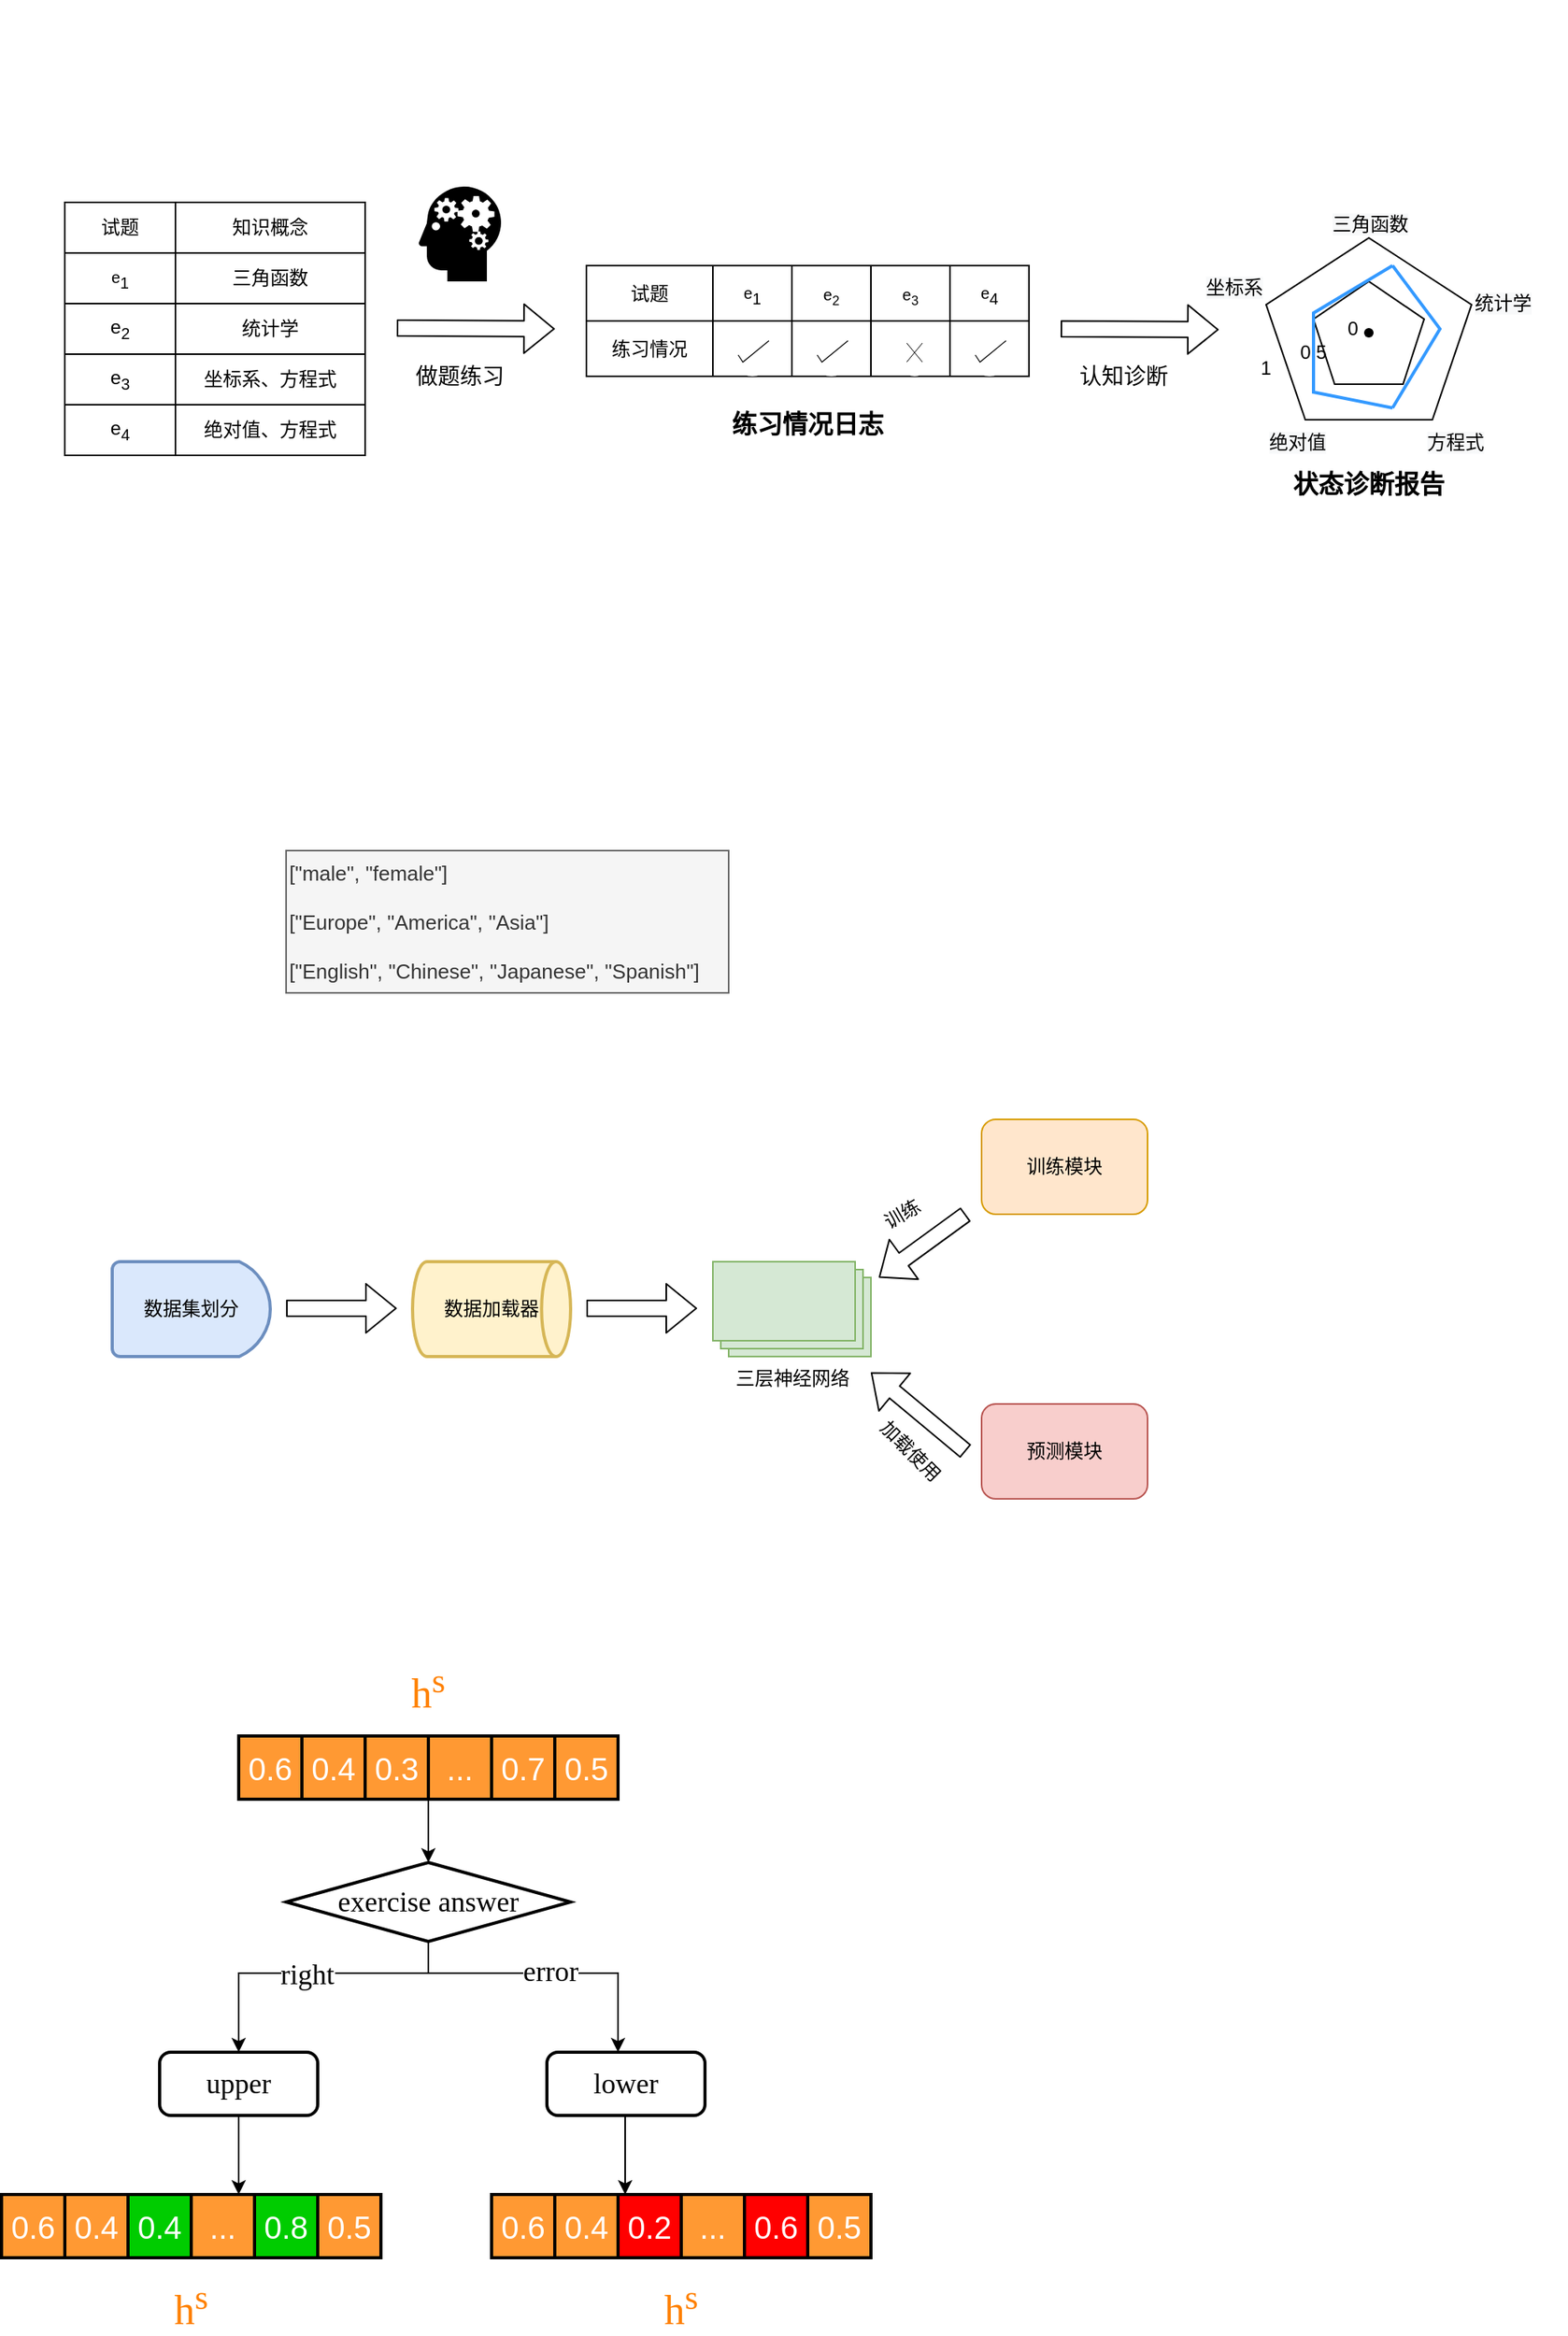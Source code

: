 <mxfile version="14.6.13" type="github">
  <diagram id="WIb8dC19WEZNupY6U4wO" name="Page-1">
    <mxGraphModel dx="1209" dy="749" grid="1" gridSize="10" guides="1" tooltips="1" connect="1" arrows="1" fold="1" page="1" pageScale="1" pageWidth="827" pageHeight="1169" math="0" shadow="0">
      <root>
        <mxCell id="0" />
        <mxCell id="1" parent="0" />
        <mxCell id="kRK_aA-54_VkBkXTAaHv-73" value="" style="whiteSpace=wrap;html=1;shape=mxgraph.basic.pentagon;strokeColor=#000000;fillColor=#FFFFFF;gradientColor=none;" parent="1" vertex="1">
          <mxGeometry x="850" y="412.5" width="130" height="115" as="geometry" />
        </mxCell>
        <mxCell id="kRK_aA-54_VkBkXTAaHv-6" value="" style="shape=table;html=1;whiteSpace=wrap;startSize=0;container=1;collapsible=0;childLayout=tableLayout;" parent="1" vertex="1">
          <mxGeometry x="90" y="390" width="190" height="160" as="geometry" />
        </mxCell>
        <mxCell id="kRK_aA-54_VkBkXTAaHv-7" value="" style="shape=partialRectangle;html=1;whiteSpace=wrap;collapsible=0;dropTarget=0;pointerEvents=0;fillColor=none;top=0;left=0;bottom=0;right=0;points=[[0,0.5],[1,0.5]];portConstraint=eastwest;" parent="kRK_aA-54_VkBkXTAaHv-6" vertex="1">
          <mxGeometry width="190" height="32" as="geometry" />
        </mxCell>
        <mxCell id="kRK_aA-54_VkBkXTAaHv-8" value="试题" style="shape=partialRectangle;html=1;whiteSpace=wrap;connectable=0;overflow=hidden;fillColor=none;top=0;left=0;bottom=0;right=0;" parent="kRK_aA-54_VkBkXTAaHv-7" vertex="1">
          <mxGeometry width="70" height="32" as="geometry" />
        </mxCell>
        <mxCell id="kRK_aA-54_VkBkXTAaHv-9" value="知识概念" style="shape=partialRectangle;html=1;whiteSpace=wrap;connectable=0;overflow=hidden;fillColor=none;top=0;left=0;bottom=0;right=0;" parent="kRK_aA-54_VkBkXTAaHv-7" vertex="1">
          <mxGeometry x="70" width="120" height="32" as="geometry" />
        </mxCell>
        <mxCell id="kRK_aA-54_VkBkXTAaHv-10" value="" style="shape=partialRectangle;html=1;whiteSpace=wrap;collapsible=0;dropTarget=0;pointerEvents=0;fillColor=none;top=0;left=0;bottom=0;right=0;points=[[0,0.5],[1,0.5]];portConstraint=eastwest;" parent="kRK_aA-54_VkBkXTAaHv-6" vertex="1">
          <mxGeometry y="32" width="190" height="32" as="geometry" />
        </mxCell>
        <mxCell id="kRK_aA-54_VkBkXTAaHv-11" value="&lt;span style=&quot;font-size: 10px&quot;&gt;e&lt;/span&gt;&lt;sub&gt;&lt;font style=&quot;font-size: 10px&quot;&gt;1&lt;/font&gt;&lt;/sub&gt;" style="shape=partialRectangle;html=1;whiteSpace=wrap;connectable=0;overflow=hidden;fillColor=none;top=0;left=0;bottom=0;right=0;" parent="kRK_aA-54_VkBkXTAaHv-10" vertex="1">
          <mxGeometry width="70" height="32" as="geometry" />
        </mxCell>
        <mxCell id="kRK_aA-54_VkBkXTAaHv-12" value="三角函数" style="shape=partialRectangle;html=1;whiteSpace=wrap;connectable=0;overflow=hidden;fillColor=none;top=0;left=0;bottom=0;right=0;" parent="kRK_aA-54_VkBkXTAaHv-10" vertex="1">
          <mxGeometry x="70" width="120" height="32" as="geometry" />
        </mxCell>
        <mxCell id="kRK_aA-54_VkBkXTAaHv-13" value="" style="shape=partialRectangle;html=1;whiteSpace=wrap;collapsible=0;dropTarget=0;pointerEvents=0;fillColor=none;top=0;left=0;bottom=0;right=0;points=[[0,0.5],[1,0.5]];portConstraint=eastwest;" parent="kRK_aA-54_VkBkXTAaHv-6" vertex="1">
          <mxGeometry y="64" width="190" height="32" as="geometry" />
        </mxCell>
        <mxCell id="kRK_aA-54_VkBkXTAaHv-14" value="e&lt;sub&gt;2&lt;/sub&gt;" style="shape=partialRectangle;html=1;whiteSpace=wrap;connectable=0;overflow=hidden;fillColor=none;top=0;left=0;bottom=0;right=0;" parent="kRK_aA-54_VkBkXTAaHv-13" vertex="1">
          <mxGeometry width="70" height="32" as="geometry" />
        </mxCell>
        <mxCell id="kRK_aA-54_VkBkXTAaHv-15" value="统计学" style="shape=partialRectangle;html=1;whiteSpace=wrap;connectable=0;overflow=hidden;fillColor=none;top=0;left=0;bottom=0;right=0;" parent="kRK_aA-54_VkBkXTAaHv-13" vertex="1">
          <mxGeometry x="70" width="120" height="32" as="geometry" />
        </mxCell>
        <mxCell id="kRK_aA-54_VkBkXTAaHv-16" value="" style="shape=partialRectangle;html=1;whiteSpace=wrap;collapsible=0;dropTarget=0;pointerEvents=0;fillColor=none;top=0;left=0;bottom=0;right=0;points=[[0,0.5],[1,0.5]];portConstraint=eastwest;" parent="kRK_aA-54_VkBkXTAaHv-6" vertex="1">
          <mxGeometry y="96" width="190" height="32" as="geometry" />
        </mxCell>
        <mxCell id="kRK_aA-54_VkBkXTAaHv-17" value="e&lt;sub&gt;3&lt;/sub&gt;" style="shape=partialRectangle;html=1;whiteSpace=wrap;connectable=0;overflow=hidden;fillColor=none;top=0;left=0;bottom=0;right=0;" parent="kRK_aA-54_VkBkXTAaHv-16" vertex="1">
          <mxGeometry width="70" height="32" as="geometry" />
        </mxCell>
        <mxCell id="kRK_aA-54_VkBkXTAaHv-18" value="坐标系、方程式" style="shape=partialRectangle;html=1;whiteSpace=wrap;connectable=0;overflow=hidden;fillColor=none;top=0;left=0;bottom=0;right=0;" parent="kRK_aA-54_VkBkXTAaHv-16" vertex="1">
          <mxGeometry x="70" width="120" height="32" as="geometry" />
        </mxCell>
        <mxCell id="kRK_aA-54_VkBkXTAaHv-19" value="" style="shape=partialRectangle;html=1;whiteSpace=wrap;collapsible=0;dropTarget=0;pointerEvents=0;fillColor=none;top=0;left=0;bottom=0;right=0;points=[[0,0.5],[1,0.5]];portConstraint=eastwest;" parent="kRK_aA-54_VkBkXTAaHv-6" vertex="1">
          <mxGeometry y="128" width="190" height="32" as="geometry" />
        </mxCell>
        <mxCell id="kRK_aA-54_VkBkXTAaHv-20" value="e&lt;sub&gt;4&lt;/sub&gt;" style="shape=partialRectangle;html=1;whiteSpace=wrap;connectable=0;overflow=hidden;fillColor=none;top=0;left=0;bottom=0;right=0;" parent="kRK_aA-54_VkBkXTAaHv-19" vertex="1">
          <mxGeometry width="70" height="32" as="geometry" />
        </mxCell>
        <mxCell id="kRK_aA-54_VkBkXTAaHv-21" value="绝对值、方程式" style="shape=partialRectangle;html=1;whiteSpace=wrap;connectable=0;overflow=hidden;fillColor=none;top=0;left=0;bottom=0;right=0;" parent="kRK_aA-54_VkBkXTAaHv-19" vertex="1">
          <mxGeometry x="70" width="120" height="32" as="geometry" />
        </mxCell>
        <mxCell id="kRK_aA-54_VkBkXTAaHv-45" value="" style="shape=flexArrow;endArrow=classic;html=1;" parent="1" edge="1">
          <mxGeometry width="50" height="50" relative="1" as="geometry">
            <mxPoint x="300" y="469.5" as="sourcePoint" />
            <mxPoint x="400" y="470" as="targetPoint" />
          </mxGeometry>
        </mxCell>
        <mxCell id="kRK_aA-54_VkBkXTAaHv-46" value="&lt;font style=&quot;font-size: 14px&quot;&gt;做题练习&lt;/font&gt;" style="text;html=1;strokeColor=none;fillColor=none;align=center;verticalAlign=middle;whiteSpace=wrap;rounded=0;" parent="1" vertex="1">
          <mxGeometry x="310" y="490" width="60" height="20" as="geometry" />
        </mxCell>
        <mxCell id="kRK_aA-54_VkBkXTAaHv-47" value="" style="shape=table;html=1;whiteSpace=wrap;startSize=0;container=1;collapsible=0;childLayout=tableLayout;" parent="1" vertex="1">
          <mxGeometry x="420" y="430" width="280" height="70" as="geometry" />
        </mxCell>
        <mxCell id="kRK_aA-54_VkBkXTAaHv-48" value="" style="shape=partialRectangle;html=1;whiteSpace=wrap;collapsible=0;dropTarget=0;pointerEvents=0;fillColor=none;top=0;left=0;bottom=0;right=0;points=[[0,0.5],[1,0.5]];portConstraint=eastwest;" parent="kRK_aA-54_VkBkXTAaHv-47" vertex="1">
          <mxGeometry width="280" height="35" as="geometry" />
        </mxCell>
        <mxCell id="kRK_aA-54_VkBkXTAaHv-49" value="试题" style="shape=partialRectangle;html=1;whiteSpace=wrap;connectable=0;overflow=hidden;fillColor=none;top=0;left=0;bottom=0;right=0;" parent="kRK_aA-54_VkBkXTAaHv-48" vertex="1">
          <mxGeometry width="80" height="35" as="geometry" />
        </mxCell>
        <mxCell id="kRK_aA-54_VkBkXTAaHv-50" value="&lt;span style=&quot;font-size: 10px&quot;&gt;e&lt;/span&gt;&lt;sub&gt;1&lt;/sub&gt;" style="shape=partialRectangle;html=1;whiteSpace=wrap;connectable=0;overflow=hidden;fillColor=none;top=0;left=0;bottom=0;right=0;" parent="kRK_aA-54_VkBkXTAaHv-48" vertex="1">
          <mxGeometry x="80" width="50" height="35" as="geometry" />
        </mxCell>
        <mxCell id="kRK_aA-54_VkBkXTAaHv-51" value="&lt;span style=&quot;font-size: 10px&quot;&gt;e&lt;sub&gt;2&lt;/sub&gt;&lt;/span&gt;" style="shape=partialRectangle;html=1;whiteSpace=wrap;connectable=0;overflow=hidden;fillColor=none;top=0;left=0;bottom=0;right=0;" parent="kRK_aA-54_VkBkXTAaHv-48" vertex="1">
          <mxGeometry x="130" width="50" height="35" as="geometry" />
        </mxCell>
        <mxCell id="kRK_aA-54_VkBkXTAaHv-52" value="&lt;span style=&quot;font-size: 10px&quot;&gt;e&lt;sub&gt;3&lt;/sub&gt;&lt;/span&gt;" style="shape=partialRectangle;html=1;whiteSpace=wrap;connectable=0;overflow=hidden;fillColor=none;top=0;left=0;bottom=0;right=0;" parent="kRK_aA-54_VkBkXTAaHv-48" vertex="1">
          <mxGeometry x="180" width="50" height="35" as="geometry" />
        </mxCell>
        <mxCell id="kRK_aA-54_VkBkXTAaHv-53" value="&lt;span style=&quot;font-size: 10px&quot;&gt;e&lt;/span&gt;&lt;sub&gt;4&lt;/sub&gt;" style="shape=partialRectangle;html=1;whiteSpace=wrap;connectable=0;overflow=hidden;fillColor=none;top=0;left=0;bottom=0;right=0;" parent="kRK_aA-54_VkBkXTAaHv-48" vertex="1">
          <mxGeometry x="230" width="50" height="35" as="geometry" />
        </mxCell>
        <mxCell id="kRK_aA-54_VkBkXTAaHv-54" value="" style="shape=partialRectangle;html=1;whiteSpace=wrap;collapsible=0;dropTarget=0;pointerEvents=0;fillColor=none;top=0;left=0;bottom=0;right=0;points=[[0,0.5],[1,0.5]];portConstraint=eastwest;" parent="kRK_aA-54_VkBkXTAaHv-47" vertex="1">
          <mxGeometry y="35" width="280" height="35" as="geometry" />
        </mxCell>
        <mxCell id="kRK_aA-54_VkBkXTAaHv-55" value="练习情况" style="shape=partialRectangle;html=1;whiteSpace=wrap;connectable=0;overflow=hidden;fillColor=none;top=0;left=0;bottom=0;right=0;" parent="kRK_aA-54_VkBkXTAaHv-54" vertex="1">
          <mxGeometry width="80" height="35" as="geometry" />
        </mxCell>
        <mxCell id="kRK_aA-54_VkBkXTAaHv-56" value="" style="shape=partialRectangle;html=1;whiteSpace=wrap;connectable=0;overflow=hidden;fillColor=none;top=0;left=0;bottom=0;right=0;" parent="kRK_aA-54_VkBkXTAaHv-54" vertex="1">
          <mxGeometry x="80" width="50" height="35" as="geometry" />
        </mxCell>
        <mxCell id="kRK_aA-54_VkBkXTAaHv-57" value="" style="shape=partialRectangle;html=1;whiteSpace=wrap;connectable=0;overflow=hidden;fillColor=none;top=0;left=0;bottom=0;right=0;" parent="kRK_aA-54_VkBkXTAaHv-54" vertex="1">
          <mxGeometry x="130" width="50" height="35" as="geometry" />
        </mxCell>
        <mxCell id="kRK_aA-54_VkBkXTAaHv-58" value="" style="shape=partialRectangle;html=1;whiteSpace=wrap;connectable=0;overflow=hidden;fillColor=none;top=0;left=0;bottom=0;right=0;" parent="kRK_aA-54_VkBkXTAaHv-54" vertex="1">
          <mxGeometry x="180" width="50" height="35" as="geometry" />
        </mxCell>
        <mxCell id="kRK_aA-54_VkBkXTAaHv-59" value="" style="shape=partialRectangle;html=1;whiteSpace=wrap;connectable=0;overflow=hidden;fillColor=none;top=0;left=0;bottom=0;right=0;" parent="kRK_aA-54_VkBkXTAaHv-54" vertex="1">
          <mxGeometry x="230" width="50" height="35" as="geometry" />
        </mxCell>
        <mxCell id="kRK_aA-54_VkBkXTAaHv-62" value="" style="shape=mxgraph.signs.healthcare.mental_health;html=1;pointerEvents=1;fillColor=#000000;strokeColor=none;verticalLabelPosition=bottom;verticalAlign=top;align=center;" parent="1" vertex="1">
          <mxGeometry x="314" y="380" width="52" height="60" as="geometry" />
        </mxCell>
        <mxCell id="kRK_aA-54_VkBkXTAaHv-65" value="" style="html=1;verticalLabelPosition=bottom;labelBackgroundColor=#ffffff;verticalAlign=top;shadow=0;dashed=0;strokeWidth=2;shape=mxgraph.ios7.misc.select;fillColor=#FFFFFF;" parent="1" vertex="1">
          <mxGeometry x="510" y="470" width="30" height="30" as="geometry" />
        </mxCell>
        <mxCell id="kRK_aA-54_VkBkXTAaHv-66" value="" style="html=1;verticalLabelPosition=bottom;labelBackgroundColor=#ffffff;verticalAlign=top;shadow=0;dashed=0;strokeWidth=2;shape=mxgraph.ios7.misc.remove;" parent="1" vertex="1">
          <mxGeometry x="610" y="470" width="30" height="30" as="geometry" />
        </mxCell>
        <mxCell id="kRK_aA-54_VkBkXTAaHv-67" value="" style="html=1;verticalLabelPosition=bottom;labelBackgroundColor=#ffffff;verticalAlign=top;shadow=0;dashed=0;strokeWidth=2;shape=mxgraph.ios7.misc.select;fillColor=#FFFFFF;" parent="1" vertex="1">
          <mxGeometry x="560" y="470" width="30" height="30" as="geometry" />
        </mxCell>
        <mxCell id="kRK_aA-54_VkBkXTAaHv-68" value="" style="html=1;verticalLabelPosition=bottom;labelBackgroundColor=#ffffff;verticalAlign=top;shadow=0;dashed=0;strokeWidth=2;shape=mxgraph.ios7.misc.select;fillColor=#FFFFFF;" parent="1" vertex="1">
          <mxGeometry x="660" y="470" width="30" height="30" as="geometry" />
        </mxCell>
        <mxCell id="kRK_aA-54_VkBkXTAaHv-69" value="&lt;font style=&quot;font-size: 16px&quot;&gt;&lt;b&gt;练习情况日志&lt;br&gt;&lt;/b&gt;&lt;/font&gt;" style="text;html=1;strokeColor=none;fillColor=none;align=center;verticalAlign=middle;whiteSpace=wrap;rounded=0;" parent="1" vertex="1">
          <mxGeometry x="510" y="520" width="100" height="20" as="geometry" />
        </mxCell>
        <mxCell id="kRK_aA-54_VkBkXTAaHv-70" value="" style="shape=flexArrow;endArrow=classic;html=1;" parent="1" edge="1">
          <mxGeometry width="50" height="50" relative="1" as="geometry">
            <mxPoint x="720" y="470" as="sourcePoint" />
            <mxPoint x="820" y="470.5" as="targetPoint" />
          </mxGeometry>
        </mxCell>
        <mxCell id="kRK_aA-54_VkBkXTAaHv-71" value="&lt;font style=&quot;font-size: 14px&quot;&gt;认知诊断&lt;/font&gt;" style="text;html=1;strokeColor=none;fillColor=none;align=center;verticalAlign=middle;whiteSpace=wrap;rounded=0;" parent="1" vertex="1">
          <mxGeometry x="730" y="490" width="60" height="20" as="geometry" />
        </mxCell>
        <mxCell id="kRK_aA-54_VkBkXTAaHv-74" value="&lt;span style=&quot;color: rgb(0, 0, 0); font-family: helvetica; font-size: 12px; font-style: normal; font-weight: 400; letter-spacing: normal; text-align: center; text-indent: 0px; text-transform: none; word-spacing: 0px; background-color: rgb(248, 249, 250); display: inline; float: none;&quot;&gt;三角函数&lt;/span&gt;" style="text;whiteSpace=wrap;html=1;" parent="1" vertex="1">
          <mxGeometry x="890" y="390" width="50" height="20" as="geometry" />
        </mxCell>
        <mxCell id="kRK_aA-54_VkBkXTAaHv-75" value="&lt;span style=&quot;color: rgb(0, 0, 0); font-family: helvetica; font-size: 12px; font-style: normal; font-weight: 400; letter-spacing: normal; text-align: center; text-indent: 0px; text-transform: none; word-spacing: 0px; background-color: rgb(248, 249, 250); display: inline; float: none;&quot;&gt;统计学&lt;/span&gt;" style="text;whiteSpace=wrap;html=1;" parent="1" vertex="1">
          <mxGeometry x="980" y="440" width="60" height="30" as="geometry" />
        </mxCell>
        <mxCell id="kRK_aA-54_VkBkXTAaHv-76" value="&lt;span style=&quot;color: rgb(0, 0, 0); font-family: helvetica; font-size: 12px; font-style: normal; font-weight: 400; letter-spacing: normal; text-align: center; text-indent: 0px; text-transform: none; word-spacing: 0px; background-color: rgb(248, 249, 250); display: inline; float: none;&quot;&gt;方程式&lt;/span&gt;" style="text;whiteSpace=wrap;html=1;" parent="1" vertex="1">
          <mxGeometry x="950" y="527.5" width="60" height="30" as="geometry" />
        </mxCell>
        <mxCell id="kRK_aA-54_VkBkXTAaHv-77" value="&lt;span style=&quot;color: rgb(0, 0, 0); font-family: helvetica; font-size: 12px; font-style: normal; font-weight: 400; letter-spacing: normal; text-align: center; text-indent: 0px; text-transform: none; word-spacing: 0px; background-color: rgb(248, 249, 250); display: inline; float: none;&quot;&gt;绝对值&lt;/span&gt;" style="text;whiteSpace=wrap;html=1;" parent="1" vertex="1">
          <mxGeometry x="850" y="527.5" width="60" height="30" as="geometry" />
        </mxCell>
        <mxCell id="kRK_aA-54_VkBkXTAaHv-78" value="&lt;span style=&quot;color: rgb(0, 0, 0); font-family: helvetica; font-size: 12px; font-style: normal; font-weight: 400; letter-spacing: normal; text-align: center; text-indent: 0px; text-transform: none; word-spacing: 0px; background-color: rgb(248, 249, 250); display: inline; float: none;&quot;&gt;坐标系&lt;/span&gt;" style="text;whiteSpace=wrap;html=1;" parent="1" vertex="1">
          <mxGeometry x="810" y="430" width="60" height="30" as="geometry" />
        </mxCell>
        <mxCell id="kRK_aA-54_VkBkXTAaHv-80" value="" style="whiteSpace=wrap;html=1;shape=mxgraph.basic.pentagon;strokeColor=#000000;fillColor=#FFFFFF;gradientColor=none;" parent="1" vertex="1">
          <mxGeometry x="880" y="440" width="70" height="65" as="geometry" />
        </mxCell>
        <mxCell id="kRK_aA-54_VkBkXTAaHv-81" value="0" style="text;html=1;strokeColor=none;fillColor=none;align=center;verticalAlign=middle;whiteSpace=wrap;rounded=0;" parent="1" vertex="1">
          <mxGeometry x="895" y="460" width="20" height="20" as="geometry" />
        </mxCell>
        <mxCell id="kRK_aA-54_VkBkXTAaHv-83" value="" style="shape=waypoint;sketch=0;size=6;pointerEvents=1;points=[];fillColor=none;resizable=0;rotatable=0;perimeter=centerPerimeter;snapToPoint=1;strokeColor=#000000;" parent="1" vertex="1">
          <mxGeometry x="895" y="452.5" width="40" height="40" as="geometry" />
        </mxCell>
        <mxCell id="kRK_aA-54_VkBkXTAaHv-84" value="0.5" style="text;html=1;strokeColor=none;fillColor=none;align=center;verticalAlign=middle;whiteSpace=wrap;rounded=0;" parent="1" vertex="1">
          <mxGeometry x="870" y="475" width="20" height="20" as="geometry" />
        </mxCell>
        <mxCell id="kRK_aA-54_VkBkXTAaHv-85" value="1" style="text;html=1;strokeColor=none;fillColor=none;align=center;verticalAlign=middle;whiteSpace=wrap;rounded=0;" parent="1" vertex="1">
          <mxGeometry x="840" y="485" width="20" height="20" as="geometry" />
        </mxCell>
        <mxCell id="kRK_aA-54_VkBkXTAaHv-92" style="rounded=0;orthogonalLoop=1;jettySize=auto;html=1;endArrow=none;endFill=0;strokeColor=#3399FF;strokeWidth=2;" parent="1" edge="1">
          <mxGeometry relative="1" as="geometry">
            <mxPoint x="930" y="430" as="targetPoint" />
            <mxPoint x="930" y="520" as="sourcePoint" />
            <Array as="points">
              <mxPoint x="960" y="470" />
            </Array>
          </mxGeometry>
        </mxCell>
        <mxCell id="kRK_aA-54_VkBkXTAaHv-90" style="edgeStyle=none;rounded=0;orthogonalLoop=1;jettySize=auto;html=1;exitX=1;exitY=1;exitDx=0;exitDy=0;" parent="1" edge="1">
          <mxGeometry relative="1" as="geometry">
            <mxPoint x="580" y="270" as="sourcePoint" />
            <mxPoint x="580" y="270" as="targetPoint" />
          </mxGeometry>
        </mxCell>
        <mxCell id="kRK_aA-54_VkBkXTAaHv-91" style="edgeStyle=none;rounded=0;orthogonalLoop=1;jettySize=auto;html=1;endArrow=none;endFill=0;strokeColor=#3399FF;strokeWidth=2;" parent="1" edge="1">
          <mxGeometry relative="1" as="geometry">
            <mxPoint x="930" y="520" as="sourcePoint" />
            <mxPoint x="930" y="430" as="targetPoint" />
            <Array as="points">
              <mxPoint x="880" y="510" />
              <mxPoint x="880" y="460" />
            </Array>
          </mxGeometry>
        </mxCell>
        <mxCell id="kRK_aA-54_VkBkXTAaHv-93" value="&lt;span style=&quot;font-size: 16px&quot;&gt;&lt;b&gt;状态诊断报告&lt;/b&gt;&lt;br&gt;&lt;/span&gt;" style="text;html=1;strokeColor=none;fillColor=none;align=center;verticalAlign=middle;whiteSpace=wrap;rounded=0;" parent="1" vertex="1">
          <mxGeometry x="865" y="557.5" width="100" height="20" as="geometry" />
        </mxCell>
        <mxCell id="kRK_aA-54_VkBkXTAaHv-94" value="&lt;font style=&quot;font-size: 13px&quot;&gt;[&quot;male&quot;, &quot;female&quot;]&lt;br&gt;&lt;br&gt;[&quot;Europe&quot;, &quot;America&quot;, &quot;Asia&quot;]&lt;br&gt;&lt;br&gt;[&quot;English&quot;, &quot;Chinese&quot;, &quot;Japanese&quot;, &quot;Spanish&quot;]&lt;/font&gt;" style="text;whiteSpace=wrap;html=1;fillColor=#f5f5f5;strokeColor=#666666;fontColor=#333333;" parent="1" vertex="1">
          <mxGeometry x="230" y="800" width="280" height="90" as="geometry" />
        </mxCell>
        <mxCell id="xwYrb8Y9w_a-tpGAEw4C-5" value="数据集划分" style="strokeWidth=2;html=1;shape=mxgraph.flowchart.delay;whiteSpace=wrap;fillColor=#dae8fc;strokeColor=#6c8ebf;" parent="1" vertex="1">
          <mxGeometry x="120" y="1060" width="100" height="60" as="geometry" />
        </mxCell>
        <mxCell id="xwYrb8Y9w_a-tpGAEw4C-6" value="数据加载器" style="strokeWidth=2;html=1;shape=mxgraph.flowchart.direct_data;whiteSpace=wrap;fillColor=#fff2cc;strokeColor=#d6b656;" parent="1" vertex="1">
          <mxGeometry x="310" y="1060" width="100" height="60" as="geometry" />
        </mxCell>
        <mxCell id="xwYrb8Y9w_a-tpGAEw4C-7" value="" style="shape=flexArrow;endArrow=classic;html=1;" parent="1" edge="1">
          <mxGeometry width="50" height="50" relative="1" as="geometry">
            <mxPoint x="230" y="1089.5" as="sourcePoint" />
            <mxPoint x="300" y="1089.5" as="targetPoint" />
          </mxGeometry>
        </mxCell>
        <mxCell id="xwYrb8Y9w_a-tpGAEw4C-8" value="三层神经网络" style="verticalLabelPosition=bottom;verticalAlign=top;html=1;shape=mxgraph.basic.layered_rect;dx=10;outlineConnect=0;fillColor=#d5e8d4;strokeColor=#82b366;" parent="1" vertex="1">
          <mxGeometry x="500" y="1060" width="100" height="60" as="geometry" />
        </mxCell>
        <mxCell id="xwYrb8Y9w_a-tpGAEw4C-9" value="训练模块" style="rounded=1;whiteSpace=wrap;html=1;fillColor=#ffe6cc;strokeColor=#d79b00;" parent="1" vertex="1">
          <mxGeometry x="670" y="970" width="105" height="60" as="geometry" />
        </mxCell>
        <mxCell id="xwYrb8Y9w_a-tpGAEw4C-10" value="预测模块" style="rounded=1;whiteSpace=wrap;html=1;fillColor=#f8cecc;strokeColor=#b85450;" parent="1" vertex="1">
          <mxGeometry x="670" y="1150" width="105" height="60" as="geometry" />
        </mxCell>
        <mxCell id="xwYrb8Y9w_a-tpGAEw4C-12" value="" style="shape=flexArrow;endArrow=classic;html=1;" parent="1" edge="1">
          <mxGeometry width="50" height="50" relative="1" as="geometry">
            <mxPoint x="420" y="1089.5" as="sourcePoint" />
            <mxPoint x="490" y="1089.5" as="targetPoint" />
          </mxGeometry>
        </mxCell>
        <mxCell id="xwYrb8Y9w_a-tpGAEw4C-15" value="" style="shape=flexArrow;endArrow=classic;html=1;" parent="1" edge="1">
          <mxGeometry width="50" height="50" relative="1" as="geometry">
            <mxPoint x="660" y="1030" as="sourcePoint" />
            <mxPoint x="605" y="1070" as="targetPoint" />
          </mxGeometry>
        </mxCell>
        <mxCell id="xwYrb8Y9w_a-tpGAEw4C-16" value="" style="shape=flexArrow;endArrow=classic;html=1;" parent="1" edge="1">
          <mxGeometry width="50" height="50" relative="1" as="geometry">
            <mxPoint x="660" y="1180" as="sourcePoint" />
            <mxPoint x="600" y="1130" as="targetPoint" />
          </mxGeometry>
        </mxCell>
        <mxCell id="xwYrb8Y9w_a-tpGAEw4C-17" value="训练" style="text;html=1;strokeColor=none;fillColor=none;align=center;verticalAlign=middle;whiteSpace=wrap;rounded=0;rotation=-30;" parent="1" vertex="1">
          <mxGeometry x="600" y="1020" width="40" height="20" as="geometry" />
        </mxCell>
        <mxCell id="xwYrb8Y9w_a-tpGAEw4C-18" value="加载使用" style="text;html=1;strokeColor=none;fillColor=none;align=center;verticalAlign=middle;whiteSpace=wrap;rounded=0;rotation=45;" parent="1" vertex="1">
          <mxGeometry x="600" y="1170" width="50" height="20" as="geometry" />
        </mxCell>
        <mxCell id="3f8aghjsoHUJEWLm3xO_-17" value="" style="shape=table;html=1;whiteSpace=wrap;startSize=0;container=1;collapsible=0;childLayout=tableLayout;fillColor=#FF9933;strokeWidth=2;" parent="1" vertex="1">
          <mxGeometry x="200" y="1360" width="40" height="40" as="geometry" />
        </mxCell>
        <mxCell id="3f8aghjsoHUJEWLm3xO_-18" value="" style="shape=partialRectangle;html=1;whiteSpace=wrap;collapsible=0;dropTarget=0;pointerEvents=0;fillColor=none;top=0;left=0;bottom=0;right=0;points=[[0,0.5],[1,0.5]];portConstraint=eastwest;" parent="3f8aghjsoHUJEWLm3xO_-17" vertex="1">
          <mxGeometry width="40" height="40" as="geometry" />
        </mxCell>
        <mxCell id="3f8aghjsoHUJEWLm3xO_-19" value="&lt;font style=&quot;font-size: 20px&quot; color=&quot;#ffffff&quot;&gt;0.6&lt;br&gt;&lt;/font&gt;" style="shape=partialRectangle;html=1;whiteSpace=wrap;connectable=0;overflow=hidden;fillColor=none;top=0;left=0;bottom=0;right=0;" parent="3f8aghjsoHUJEWLm3xO_-18" vertex="1">
          <mxGeometry width="40" height="40" as="geometry" />
        </mxCell>
        <mxCell id="3f8aghjsoHUJEWLm3xO_-23" value="&lt;font style=&quot;font-size: 26px&quot; color=&quot;#ff8000&quot; face=&quot;Times New Roman&quot;&gt;h&lt;sup&gt;s&lt;/sup&gt;&lt;/font&gt;" style="text;html=1;strokeColor=none;fillColor=none;align=center;verticalAlign=middle;whiteSpace=wrap;rounded=0;shadow=0;sketch=0;" parent="1" vertex="1">
          <mxGeometry x="300" y="1320" width="40" height="20" as="geometry" />
        </mxCell>
        <mxCell id="3f8aghjsoHUJEWLm3xO_-34" value="" style="shape=table;html=1;whiteSpace=wrap;startSize=0;container=1;collapsible=0;childLayout=tableLayout;fillColor=#FF9933;strokeWidth=2;" parent="1" vertex="1">
          <mxGeometry x="320" y="1360" width="40" height="40" as="geometry" />
        </mxCell>
        <mxCell id="3f8aghjsoHUJEWLm3xO_-35" value="" style="shape=partialRectangle;html=1;whiteSpace=wrap;collapsible=0;dropTarget=0;pointerEvents=0;fillColor=none;top=0;left=0;bottom=0;right=0;points=[[0,0.5],[1,0.5]];portConstraint=eastwest;" parent="3f8aghjsoHUJEWLm3xO_-34" vertex="1">
          <mxGeometry width="40" height="40" as="geometry" />
        </mxCell>
        <mxCell id="3f8aghjsoHUJEWLm3xO_-36" value="&lt;font style=&quot;font-size: 20px&quot; color=&quot;#ffffff&quot;&gt;...&lt;/font&gt;" style="shape=partialRectangle;html=1;whiteSpace=wrap;connectable=0;overflow=hidden;fillColor=none;top=0;left=0;bottom=0;right=0;" parent="3f8aghjsoHUJEWLm3xO_-35" vertex="1">
          <mxGeometry width="40" height="40" as="geometry" />
        </mxCell>
        <mxCell id="3f8aghjsoHUJEWLm3xO_-40" value="" style="shape=table;html=1;whiteSpace=wrap;startSize=0;container=1;collapsible=0;childLayout=tableLayout;fillColor=#FF9933;strokeWidth=2;" parent="1" vertex="1">
          <mxGeometry x="240" y="1360" width="40" height="40" as="geometry" />
        </mxCell>
        <mxCell id="3f8aghjsoHUJEWLm3xO_-41" value="" style="shape=partialRectangle;html=1;whiteSpace=wrap;collapsible=0;dropTarget=0;pointerEvents=0;fillColor=none;top=0;left=0;bottom=0;right=0;points=[[0,0.5],[1,0.5]];portConstraint=eastwest;" parent="3f8aghjsoHUJEWLm3xO_-40" vertex="1">
          <mxGeometry width="40" height="40" as="geometry" />
        </mxCell>
        <mxCell id="3f8aghjsoHUJEWLm3xO_-42" value="&lt;font style=&quot;font-size: 20px&quot; color=&quot;#ffffff&quot;&gt;0.4&lt;br&gt;&lt;/font&gt;" style="shape=partialRectangle;html=1;whiteSpace=wrap;connectable=0;overflow=hidden;fillColor=none;top=0;left=0;bottom=0;right=0;" parent="3f8aghjsoHUJEWLm3xO_-41" vertex="1">
          <mxGeometry width="40" height="40" as="geometry" />
        </mxCell>
        <mxCell id="3f8aghjsoHUJEWLm3xO_-43" value="" style="shape=table;html=1;whiteSpace=wrap;startSize=0;container=1;collapsible=0;childLayout=tableLayout;fillColor=#FF9933;strokeWidth=2;" parent="1" vertex="1">
          <mxGeometry x="280" y="1360" width="40" height="40" as="geometry" />
        </mxCell>
        <mxCell id="3f8aghjsoHUJEWLm3xO_-44" value="" style="shape=partialRectangle;html=1;whiteSpace=wrap;collapsible=0;dropTarget=0;pointerEvents=0;fillColor=none;top=0;left=0;bottom=0;right=0;points=[[0,0.5],[1,0.5]];portConstraint=eastwest;" parent="3f8aghjsoHUJEWLm3xO_-43" vertex="1">
          <mxGeometry width="40" height="40" as="geometry" />
        </mxCell>
        <mxCell id="3f8aghjsoHUJEWLm3xO_-45" value="&lt;font style=&quot;font-size: 20px&quot; color=&quot;#ffffff&quot;&gt;0.3&lt;br&gt;&lt;/font&gt;" style="shape=partialRectangle;html=1;whiteSpace=wrap;connectable=0;overflow=hidden;fillColor=none;top=0;left=0;bottom=0;right=0;" parent="3f8aghjsoHUJEWLm3xO_-44" vertex="1">
          <mxGeometry width="40" height="40" as="geometry" />
        </mxCell>
        <mxCell id="3f8aghjsoHUJEWLm3xO_-46" value="" style="shape=table;html=1;whiteSpace=wrap;startSize=0;container=1;collapsible=0;childLayout=tableLayout;fillColor=#FF9933;strokeWidth=2;" parent="1" vertex="1">
          <mxGeometry x="360" y="1360" width="40" height="40" as="geometry" />
        </mxCell>
        <mxCell id="3f8aghjsoHUJEWLm3xO_-47" value="" style="shape=partialRectangle;html=1;whiteSpace=wrap;collapsible=0;dropTarget=0;pointerEvents=0;fillColor=none;top=0;left=0;bottom=0;right=0;points=[[0,0.5],[1,0.5]];portConstraint=eastwest;" parent="3f8aghjsoHUJEWLm3xO_-46" vertex="1">
          <mxGeometry width="40" height="40" as="geometry" />
        </mxCell>
        <mxCell id="3f8aghjsoHUJEWLm3xO_-48" value="&lt;font style=&quot;font-size: 20px&quot; color=&quot;#ffffff&quot;&gt;0.7&lt;br&gt;&lt;/font&gt;" style="shape=partialRectangle;html=1;whiteSpace=wrap;connectable=0;overflow=hidden;fillColor=none;top=0;left=0;bottom=0;right=0;" parent="3f8aghjsoHUJEWLm3xO_-47" vertex="1">
          <mxGeometry width="40" height="40" as="geometry" />
        </mxCell>
        <mxCell id="3f8aghjsoHUJEWLm3xO_-49" value="" style="shape=table;html=1;whiteSpace=wrap;startSize=0;container=1;collapsible=0;childLayout=tableLayout;fillColor=#FF9933;strokeWidth=2;" parent="1" vertex="1">
          <mxGeometry x="400" y="1360" width="40" height="40" as="geometry" />
        </mxCell>
        <mxCell id="3f8aghjsoHUJEWLm3xO_-50" value="" style="shape=partialRectangle;html=1;whiteSpace=wrap;collapsible=0;dropTarget=0;pointerEvents=0;fillColor=none;top=0;left=0;bottom=0;right=0;points=[[0,0.5],[1,0.5]];portConstraint=eastwest;" parent="3f8aghjsoHUJEWLm3xO_-49" vertex="1">
          <mxGeometry width="40" height="40" as="geometry" />
        </mxCell>
        <mxCell id="3f8aghjsoHUJEWLm3xO_-51" value="&lt;font style=&quot;font-size: 20px&quot; color=&quot;#ffffff&quot;&gt;0.5&lt;br&gt;&lt;/font&gt;" style="shape=partialRectangle;html=1;whiteSpace=wrap;connectable=0;overflow=hidden;fillColor=none;top=0;left=0;bottom=0;right=0;" parent="3f8aghjsoHUJEWLm3xO_-50" vertex="1">
          <mxGeometry width="40" height="40" as="geometry" />
        </mxCell>
        <mxCell id="3f8aghjsoHUJEWLm3xO_-55" value="" style="edgeStyle=orthogonalEdgeStyle;rounded=0;orthogonalLoop=1;jettySize=auto;html=1;entryX=0.5;entryY=0;entryDx=0;entryDy=0;exitX=0.5;exitY=1;exitDx=0;exitDy=0;exitPerimeter=0;" parent="1" source="3f8aghjsoHUJEWLm3xO_-52" target="3f8aghjsoHUJEWLm3xO_-56" edge="1">
          <mxGeometry relative="1" as="geometry">
            <mxPoint x="530" y="1290" as="targetPoint" />
            <Array as="points">
              <mxPoint x="320" y="1510" />
              <mxPoint x="200" y="1510" />
            </Array>
          </mxGeometry>
        </mxCell>
        <mxCell id="3f8aghjsoHUJEWLm3xO_-57" value="&lt;font style=&quot;font-size: 18px&quot; face=&quot;Times New Roman&quot;&gt;right&lt;/font&gt;" style="edgeLabel;html=1;align=center;verticalAlign=middle;resizable=0;points=[];" parent="3f8aghjsoHUJEWLm3xO_-55" vertex="1" connectable="0">
          <mxGeometry x="0.022" y="1" relative="1" as="geometry">
            <mxPoint as="offset" />
          </mxGeometry>
        </mxCell>
        <mxCell id="3f8aghjsoHUJEWLm3xO_-52" value="&lt;font style=&quot;font-size: 18px&quot; face=&quot;Times New Roman&quot;&gt;exercise answer&lt;/font&gt;" style="strokeWidth=2;html=1;shape=mxgraph.flowchart.decision;whiteSpace=wrap;shadow=0;sketch=0;fillColor=#FFFFFF;gradientColor=none;" parent="1" vertex="1">
          <mxGeometry x="230" y="1440" width="180" height="50" as="geometry" />
        </mxCell>
        <mxCell id="3f8aghjsoHUJEWLm3xO_-56" value="&lt;font style=&quot;font-size: 18px&quot; face=&quot;Times New Roman&quot;&gt;upper&lt;/font&gt;" style="rounded=1;whiteSpace=wrap;html=1;absoluteArcSize=1;arcSize=14;strokeWidth=2;shadow=0;sketch=0;fillColor=#FFFFFF;gradientColor=none;" parent="1" vertex="1">
          <mxGeometry x="150" y="1560" width="100" height="40" as="geometry" />
        </mxCell>
        <mxCell id="3f8aghjsoHUJEWLm3xO_-58" value="" style="edgeStyle=orthogonalEdgeStyle;rounded=0;orthogonalLoop=1;jettySize=auto;html=1;entryX=0.5;entryY=0;entryDx=0;entryDy=0;exitX=0.5;exitY=1;exitDx=0;exitDy=0;exitPerimeter=0;entryPerimeter=0;" parent="1" target="3f8aghjsoHUJEWLm3xO_-52" edge="1">
          <mxGeometry relative="1" as="geometry">
            <mxPoint x="320" y="1400" as="sourcePoint" />
            <mxPoint x="200" y="1470" as="targetPoint" />
            <Array as="points">
              <mxPoint x="320" y="1430" />
              <mxPoint x="320" y="1430" />
            </Array>
          </mxGeometry>
        </mxCell>
        <mxCell id="3f8aghjsoHUJEWLm3xO_-60" value="&lt;font style=&quot;font-size: 18px&quot; face=&quot;Times New Roman&quot;&gt;lower&lt;/font&gt;" style="rounded=1;whiteSpace=wrap;html=1;absoluteArcSize=1;arcSize=14;strokeWidth=2;shadow=0;sketch=0;fillColor=#FFFFFF;gradientColor=none;" parent="1" vertex="1">
          <mxGeometry x="395" y="1560" width="100" height="40" as="geometry" />
        </mxCell>
        <mxCell id="3f8aghjsoHUJEWLm3xO_-61" value="" style="edgeStyle=orthogonalEdgeStyle;rounded=0;orthogonalLoop=1;jettySize=auto;html=1;exitX=0.5;exitY=1;exitDx=0;exitDy=0;exitPerimeter=0;" parent="1" source="3f8aghjsoHUJEWLm3xO_-52" edge="1">
          <mxGeometry relative="1" as="geometry">
            <mxPoint x="540" y="1490" as="sourcePoint" />
            <mxPoint x="440" y="1560" as="targetPoint" />
            <Array as="points">
              <mxPoint x="320" y="1510" />
              <mxPoint x="440" y="1510" />
              <mxPoint x="440" y="1560" />
            </Array>
          </mxGeometry>
        </mxCell>
        <mxCell id="3f8aghjsoHUJEWLm3xO_-62" value="&lt;font style=&quot;font-size: 18px&quot; face=&quot;Times New Roman&quot;&gt;error&lt;/font&gt;" style="edgeLabel;html=1;align=center;verticalAlign=middle;resizable=0;points=[];" parent="3f8aghjsoHUJEWLm3xO_-61" vertex="1" connectable="0">
          <mxGeometry x="0.022" y="1" relative="1" as="geometry">
            <mxPoint as="offset" />
          </mxGeometry>
        </mxCell>
        <mxCell id="3f8aghjsoHUJEWLm3xO_-63" value="" style="shape=table;html=1;whiteSpace=wrap;startSize=0;container=1;collapsible=0;childLayout=tableLayout;fillColor=#FF9933;strokeWidth=2;" parent="1" vertex="1">
          <mxGeometry x="50" y="1650" width="40" height="40" as="geometry" />
        </mxCell>
        <mxCell id="3f8aghjsoHUJEWLm3xO_-64" value="" style="shape=partialRectangle;html=1;whiteSpace=wrap;collapsible=0;dropTarget=0;pointerEvents=0;fillColor=none;top=0;left=0;bottom=0;right=0;points=[[0,0.5],[1,0.5]];portConstraint=eastwest;" parent="3f8aghjsoHUJEWLm3xO_-63" vertex="1">
          <mxGeometry width="40" height="40" as="geometry" />
        </mxCell>
        <mxCell id="3f8aghjsoHUJEWLm3xO_-65" value="&lt;font style=&quot;font-size: 20px&quot; color=&quot;#ffffff&quot;&gt;0.6&lt;br&gt;&lt;/font&gt;" style="shape=partialRectangle;html=1;whiteSpace=wrap;connectable=0;overflow=hidden;fillColor=none;top=0;left=0;bottom=0;right=0;" parent="3f8aghjsoHUJEWLm3xO_-64" vertex="1">
          <mxGeometry width="40" height="40" as="geometry" />
        </mxCell>
        <mxCell id="3f8aghjsoHUJEWLm3xO_-66" value="" style="shape=table;html=1;whiteSpace=wrap;startSize=0;container=1;collapsible=0;childLayout=tableLayout;fillColor=#FF9933;strokeWidth=2;" parent="1" vertex="1">
          <mxGeometry x="170" y="1650" width="40" height="40" as="geometry" />
        </mxCell>
        <mxCell id="3f8aghjsoHUJEWLm3xO_-67" value="" style="shape=partialRectangle;html=1;whiteSpace=wrap;collapsible=0;dropTarget=0;pointerEvents=0;fillColor=none;top=0;left=0;bottom=0;right=0;points=[[0,0.5],[1,0.5]];portConstraint=eastwest;" parent="3f8aghjsoHUJEWLm3xO_-66" vertex="1">
          <mxGeometry width="40" height="40" as="geometry" />
        </mxCell>
        <mxCell id="3f8aghjsoHUJEWLm3xO_-68" value="&lt;font style=&quot;font-size: 20px&quot; color=&quot;#ffffff&quot;&gt;...&lt;/font&gt;" style="shape=partialRectangle;html=1;whiteSpace=wrap;connectable=0;overflow=hidden;fillColor=none;top=0;left=0;bottom=0;right=0;" parent="3f8aghjsoHUJEWLm3xO_-67" vertex="1">
          <mxGeometry width="40" height="40" as="geometry" />
        </mxCell>
        <mxCell id="3f8aghjsoHUJEWLm3xO_-69" value="" style="shape=table;html=1;whiteSpace=wrap;startSize=0;container=1;collapsible=0;childLayout=tableLayout;fillColor=#FF9933;strokeWidth=2;" parent="1" vertex="1">
          <mxGeometry x="90" y="1650" width="40" height="40" as="geometry" />
        </mxCell>
        <mxCell id="3f8aghjsoHUJEWLm3xO_-70" value="" style="shape=partialRectangle;html=1;whiteSpace=wrap;collapsible=0;dropTarget=0;pointerEvents=0;fillColor=none;top=0;left=0;bottom=0;right=0;points=[[0,0.5],[1,0.5]];portConstraint=eastwest;" parent="3f8aghjsoHUJEWLm3xO_-69" vertex="1">
          <mxGeometry width="40" height="40" as="geometry" />
        </mxCell>
        <mxCell id="3f8aghjsoHUJEWLm3xO_-71" value="&lt;font style=&quot;font-size: 20px&quot; color=&quot;#ffffff&quot;&gt;0.4&lt;br&gt;&lt;/font&gt;" style="shape=partialRectangle;html=1;whiteSpace=wrap;connectable=0;overflow=hidden;fillColor=none;top=0;left=0;bottom=0;right=0;" parent="3f8aghjsoHUJEWLm3xO_-70" vertex="1">
          <mxGeometry width="40" height="40" as="geometry" />
        </mxCell>
        <mxCell id="3f8aghjsoHUJEWLm3xO_-72" value="" style="shape=table;html=1;whiteSpace=wrap;startSize=0;container=1;collapsible=0;childLayout=tableLayout;strokeWidth=2;fillColor=#00CC00;" parent="1" vertex="1">
          <mxGeometry x="130" y="1650" width="40" height="40" as="geometry" />
        </mxCell>
        <mxCell id="3f8aghjsoHUJEWLm3xO_-73" value="" style="shape=partialRectangle;html=1;whiteSpace=wrap;collapsible=0;dropTarget=0;pointerEvents=0;fillColor=none;top=0;left=0;bottom=0;right=0;points=[[0,0.5],[1,0.5]];portConstraint=eastwest;" parent="3f8aghjsoHUJEWLm3xO_-72" vertex="1">
          <mxGeometry width="40" height="40" as="geometry" />
        </mxCell>
        <mxCell id="3f8aghjsoHUJEWLm3xO_-74" value="&lt;font style=&quot;font-size: 20px&quot; color=&quot;#ffffff&quot;&gt;0.4&lt;br&gt;&lt;/font&gt;" style="shape=partialRectangle;html=1;whiteSpace=wrap;connectable=0;overflow=hidden;fillColor=none;top=0;left=0;bottom=0;right=0;" parent="3f8aghjsoHUJEWLm3xO_-73" vertex="1">
          <mxGeometry width="40" height="40" as="geometry" />
        </mxCell>
        <mxCell id="3f8aghjsoHUJEWLm3xO_-75" value="" style="shape=table;html=1;whiteSpace=wrap;startSize=0;container=1;collapsible=0;childLayout=tableLayout;strokeWidth=2;fillColor=#00CC00;" parent="1" vertex="1">
          <mxGeometry x="210" y="1650" width="40" height="40" as="geometry" />
        </mxCell>
        <mxCell id="3f8aghjsoHUJEWLm3xO_-76" value="" style="shape=partialRectangle;html=1;whiteSpace=wrap;collapsible=0;dropTarget=0;pointerEvents=0;fillColor=none;top=0;left=0;bottom=0;right=0;points=[[0,0.5],[1,0.5]];portConstraint=eastwest;" parent="3f8aghjsoHUJEWLm3xO_-75" vertex="1">
          <mxGeometry width="40" height="40" as="geometry" />
        </mxCell>
        <mxCell id="3f8aghjsoHUJEWLm3xO_-77" value="&lt;font style=&quot;font-size: 20px&quot; color=&quot;#ffffff&quot;&gt;0.8&lt;br&gt;&lt;/font&gt;" style="shape=partialRectangle;html=1;whiteSpace=wrap;connectable=0;overflow=hidden;fillColor=none;top=0;left=0;bottom=0;right=0;" parent="3f8aghjsoHUJEWLm3xO_-76" vertex="1">
          <mxGeometry width="40" height="40" as="geometry" />
        </mxCell>
        <mxCell id="3f8aghjsoHUJEWLm3xO_-78" value="" style="shape=table;html=1;whiteSpace=wrap;startSize=0;container=1;collapsible=0;childLayout=tableLayout;fillColor=#FF9933;strokeWidth=2;" parent="1" vertex="1">
          <mxGeometry x="250" y="1650" width="40" height="40" as="geometry" />
        </mxCell>
        <mxCell id="3f8aghjsoHUJEWLm3xO_-79" value="" style="shape=partialRectangle;html=1;whiteSpace=wrap;collapsible=0;dropTarget=0;pointerEvents=0;fillColor=none;top=0;left=0;bottom=0;right=0;points=[[0,0.5],[1,0.5]];portConstraint=eastwest;" parent="3f8aghjsoHUJEWLm3xO_-78" vertex="1">
          <mxGeometry width="40" height="40" as="geometry" />
        </mxCell>
        <mxCell id="3f8aghjsoHUJEWLm3xO_-80" value="&lt;font style=&quot;font-size: 20px&quot; color=&quot;#ffffff&quot;&gt;0.5&lt;br&gt;&lt;/font&gt;" style="shape=partialRectangle;html=1;whiteSpace=wrap;connectable=0;overflow=hidden;fillColor=none;top=0;left=0;bottom=0;right=0;" parent="3f8aghjsoHUJEWLm3xO_-79" vertex="1">
          <mxGeometry width="40" height="40" as="geometry" />
        </mxCell>
        <mxCell id="3f8aghjsoHUJEWLm3xO_-81" value="" style="shape=table;html=1;whiteSpace=wrap;startSize=0;container=1;collapsible=0;childLayout=tableLayout;fillColor=#FF9933;strokeWidth=2;" parent="1" vertex="1">
          <mxGeometry x="360" y="1650" width="40" height="40" as="geometry" />
        </mxCell>
        <mxCell id="3f8aghjsoHUJEWLm3xO_-82" value="" style="shape=partialRectangle;html=1;whiteSpace=wrap;collapsible=0;dropTarget=0;pointerEvents=0;fillColor=none;top=0;left=0;bottom=0;right=0;points=[[0,0.5],[1,0.5]];portConstraint=eastwest;" parent="3f8aghjsoHUJEWLm3xO_-81" vertex="1">
          <mxGeometry width="40" height="40" as="geometry" />
        </mxCell>
        <mxCell id="3f8aghjsoHUJEWLm3xO_-83" value="&lt;font style=&quot;font-size: 20px&quot; color=&quot;#ffffff&quot;&gt;0.6&lt;br&gt;&lt;/font&gt;" style="shape=partialRectangle;html=1;whiteSpace=wrap;connectable=0;overflow=hidden;fillColor=none;top=0;left=0;bottom=0;right=0;" parent="3f8aghjsoHUJEWLm3xO_-82" vertex="1">
          <mxGeometry width="40" height="40" as="geometry" />
        </mxCell>
        <mxCell id="3f8aghjsoHUJEWLm3xO_-84" value="" style="shape=table;html=1;whiteSpace=wrap;startSize=0;container=1;collapsible=0;childLayout=tableLayout;fillColor=#FF9933;strokeWidth=2;" parent="1" vertex="1">
          <mxGeometry x="480" y="1650" width="40" height="40" as="geometry" />
        </mxCell>
        <mxCell id="3f8aghjsoHUJEWLm3xO_-85" value="" style="shape=partialRectangle;html=1;whiteSpace=wrap;collapsible=0;dropTarget=0;pointerEvents=0;fillColor=none;top=0;left=0;bottom=0;right=0;points=[[0,0.5],[1,0.5]];portConstraint=eastwest;" parent="3f8aghjsoHUJEWLm3xO_-84" vertex="1">
          <mxGeometry width="40" height="40" as="geometry" />
        </mxCell>
        <mxCell id="3f8aghjsoHUJEWLm3xO_-86" value="&lt;font style=&quot;font-size: 20px&quot; color=&quot;#ffffff&quot;&gt;...&lt;/font&gt;" style="shape=partialRectangle;html=1;whiteSpace=wrap;connectable=0;overflow=hidden;fillColor=none;top=0;left=0;bottom=0;right=0;" parent="3f8aghjsoHUJEWLm3xO_-85" vertex="1">
          <mxGeometry width="40" height="40" as="geometry" />
        </mxCell>
        <mxCell id="3f8aghjsoHUJEWLm3xO_-87" value="" style="shape=table;html=1;whiteSpace=wrap;startSize=0;container=1;collapsible=0;childLayout=tableLayout;fillColor=#FF9933;strokeWidth=2;" parent="1" vertex="1">
          <mxGeometry x="400" y="1650" width="40" height="40" as="geometry" />
        </mxCell>
        <mxCell id="3f8aghjsoHUJEWLm3xO_-88" value="" style="shape=partialRectangle;html=1;whiteSpace=wrap;collapsible=0;dropTarget=0;pointerEvents=0;fillColor=none;top=0;left=0;bottom=0;right=0;points=[[0,0.5],[1,0.5]];portConstraint=eastwest;" parent="3f8aghjsoHUJEWLm3xO_-87" vertex="1">
          <mxGeometry width="40" height="40" as="geometry" />
        </mxCell>
        <mxCell id="3f8aghjsoHUJEWLm3xO_-89" value="&lt;font style=&quot;font-size: 20px&quot; color=&quot;#ffffff&quot;&gt;0.4&lt;br&gt;&lt;/font&gt;" style="shape=partialRectangle;html=1;whiteSpace=wrap;connectable=0;overflow=hidden;fillColor=none;top=0;left=0;bottom=0;right=0;" parent="3f8aghjsoHUJEWLm3xO_-88" vertex="1">
          <mxGeometry width="40" height="40" as="geometry" />
        </mxCell>
        <mxCell id="3f8aghjsoHUJEWLm3xO_-90" value="" style="shape=table;html=1;whiteSpace=wrap;startSize=0;container=1;collapsible=0;childLayout=tableLayout;strokeWidth=2;fillColor=#FF0000;" parent="1" vertex="1">
          <mxGeometry x="440" y="1650" width="40" height="40" as="geometry" />
        </mxCell>
        <mxCell id="3f8aghjsoHUJEWLm3xO_-91" value="" style="shape=partialRectangle;html=1;whiteSpace=wrap;collapsible=0;dropTarget=0;pointerEvents=0;fillColor=none;top=0;left=0;bottom=0;right=0;points=[[0,0.5],[1,0.5]];portConstraint=eastwest;" parent="3f8aghjsoHUJEWLm3xO_-90" vertex="1">
          <mxGeometry width="40" height="40" as="geometry" />
        </mxCell>
        <mxCell id="3f8aghjsoHUJEWLm3xO_-92" value="&lt;font style=&quot;font-size: 20px&quot; color=&quot;#ffffff&quot;&gt;0.2&lt;br&gt;&lt;/font&gt;" style="shape=partialRectangle;html=1;whiteSpace=wrap;connectable=0;overflow=hidden;fillColor=none;top=0;left=0;bottom=0;right=0;" parent="3f8aghjsoHUJEWLm3xO_-91" vertex="1">
          <mxGeometry width="40" height="40" as="geometry" />
        </mxCell>
        <mxCell id="3f8aghjsoHUJEWLm3xO_-93" value="" style="shape=table;html=1;whiteSpace=wrap;startSize=0;container=1;collapsible=0;childLayout=tableLayout;strokeWidth=2;fillColor=#FF0000;" parent="1" vertex="1">
          <mxGeometry x="520" y="1650" width="40" height="40" as="geometry" />
        </mxCell>
        <mxCell id="3f8aghjsoHUJEWLm3xO_-94" value="" style="shape=partialRectangle;html=1;whiteSpace=wrap;collapsible=0;dropTarget=0;pointerEvents=0;fillColor=none;top=0;left=0;bottom=0;right=0;points=[[0,0.5],[1,0.5]];portConstraint=eastwest;" parent="3f8aghjsoHUJEWLm3xO_-93" vertex="1">
          <mxGeometry width="40" height="40" as="geometry" />
        </mxCell>
        <mxCell id="3f8aghjsoHUJEWLm3xO_-95" value="&lt;font style=&quot;font-size: 20px&quot; color=&quot;#ffffff&quot;&gt;0.6&lt;br&gt;&lt;/font&gt;" style="shape=partialRectangle;html=1;whiteSpace=wrap;connectable=0;overflow=hidden;fillColor=none;top=0;left=0;bottom=0;right=0;" parent="3f8aghjsoHUJEWLm3xO_-94" vertex="1">
          <mxGeometry width="40" height="40" as="geometry" />
        </mxCell>
        <mxCell id="3f8aghjsoHUJEWLm3xO_-96" value="" style="shape=table;html=1;whiteSpace=wrap;startSize=0;container=1;collapsible=0;childLayout=tableLayout;fillColor=#FF9933;strokeWidth=2;" parent="1" vertex="1">
          <mxGeometry x="560" y="1650" width="40" height="40" as="geometry" />
        </mxCell>
        <mxCell id="3f8aghjsoHUJEWLm3xO_-97" value="" style="shape=partialRectangle;html=1;whiteSpace=wrap;collapsible=0;dropTarget=0;pointerEvents=0;fillColor=none;top=0;left=0;bottom=0;right=0;points=[[0,0.5],[1,0.5]];portConstraint=eastwest;" parent="3f8aghjsoHUJEWLm3xO_-96" vertex="1">
          <mxGeometry width="40" height="40" as="geometry" />
        </mxCell>
        <mxCell id="3f8aghjsoHUJEWLm3xO_-98" value="&lt;font style=&quot;font-size: 20px&quot; color=&quot;#ffffff&quot;&gt;0.5&lt;br&gt;&lt;/font&gt;" style="shape=partialRectangle;html=1;whiteSpace=wrap;connectable=0;overflow=hidden;fillColor=none;top=0;left=0;bottom=0;right=0;" parent="3f8aghjsoHUJEWLm3xO_-97" vertex="1">
          <mxGeometry width="40" height="40" as="geometry" />
        </mxCell>
        <mxCell id="3f8aghjsoHUJEWLm3xO_-99" value="" style="edgeStyle=orthogonalEdgeStyle;rounded=0;orthogonalLoop=1;jettySize=auto;html=1;exitX=0.5;exitY=1;exitDx=0;exitDy=0;exitPerimeter=0;" parent="1" edge="1">
          <mxGeometry relative="1" as="geometry">
            <mxPoint x="200" y="1600" as="sourcePoint" />
            <mxPoint x="200" y="1650" as="targetPoint" />
            <Array as="points">
              <mxPoint x="200" y="1630" />
              <mxPoint x="200" y="1630" />
            </Array>
          </mxGeometry>
        </mxCell>
        <mxCell id="3f8aghjsoHUJEWLm3xO_-100" value="" style="edgeStyle=orthogonalEdgeStyle;rounded=0;orthogonalLoop=1;jettySize=auto;html=1;exitX=0.5;exitY=1;exitDx=0;exitDy=0;exitPerimeter=0;" parent="1" edge="1">
          <mxGeometry relative="1" as="geometry">
            <mxPoint x="444.5" y="1600" as="sourcePoint" />
            <mxPoint x="444.5" y="1650" as="targetPoint" />
            <Array as="points">
              <mxPoint x="444.5" y="1630" />
              <mxPoint x="444.5" y="1630" />
            </Array>
          </mxGeometry>
        </mxCell>
        <mxCell id="3f8aghjsoHUJEWLm3xO_-101" value="&lt;font style=&quot;font-size: 26px&quot; color=&quot;#ff8000&quot; face=&quot;Times New Roman&quot;&gt;h&lt;sup&gt;s&lt;/sup&gt;&lt;/font&gt;" style="text;html=1;strokeColor=none;fillColor=none;align=center;verticalAlign=middle;whiteSpace=wrap;rounded=0;shadow=0;sketch=0;" parent="1" vertex="1">
          <mxGeometry x="150" y="1710" width="40" height="20" as="geometry" />
        </mxCell>
        <mxCell id="3f8aghjsoHUJEWLm3xO_-102" value="&lt;font style=&quot;font-size: 26px&quot; color=&quot;#ff8000&quot; face=&quot;Times New Roman&quot;&gt;h&lt;sup&gt;s&lt;/sup&gt;&lt;/font&gt;" style="text;html=1;strokeColor=none;fillColor=none;align=center;verticalAlign=middle;whiteSpace=wrap;rounded=0;shadow=0;sketch=0;" parent="1" vertex="1">
          <mxGeometry x="460" y="1710" width="40" height="20" as="geometry" />
        </mxCell>
      </root>
    </mxGraphModel>
  </diagram>
</mxfile>
